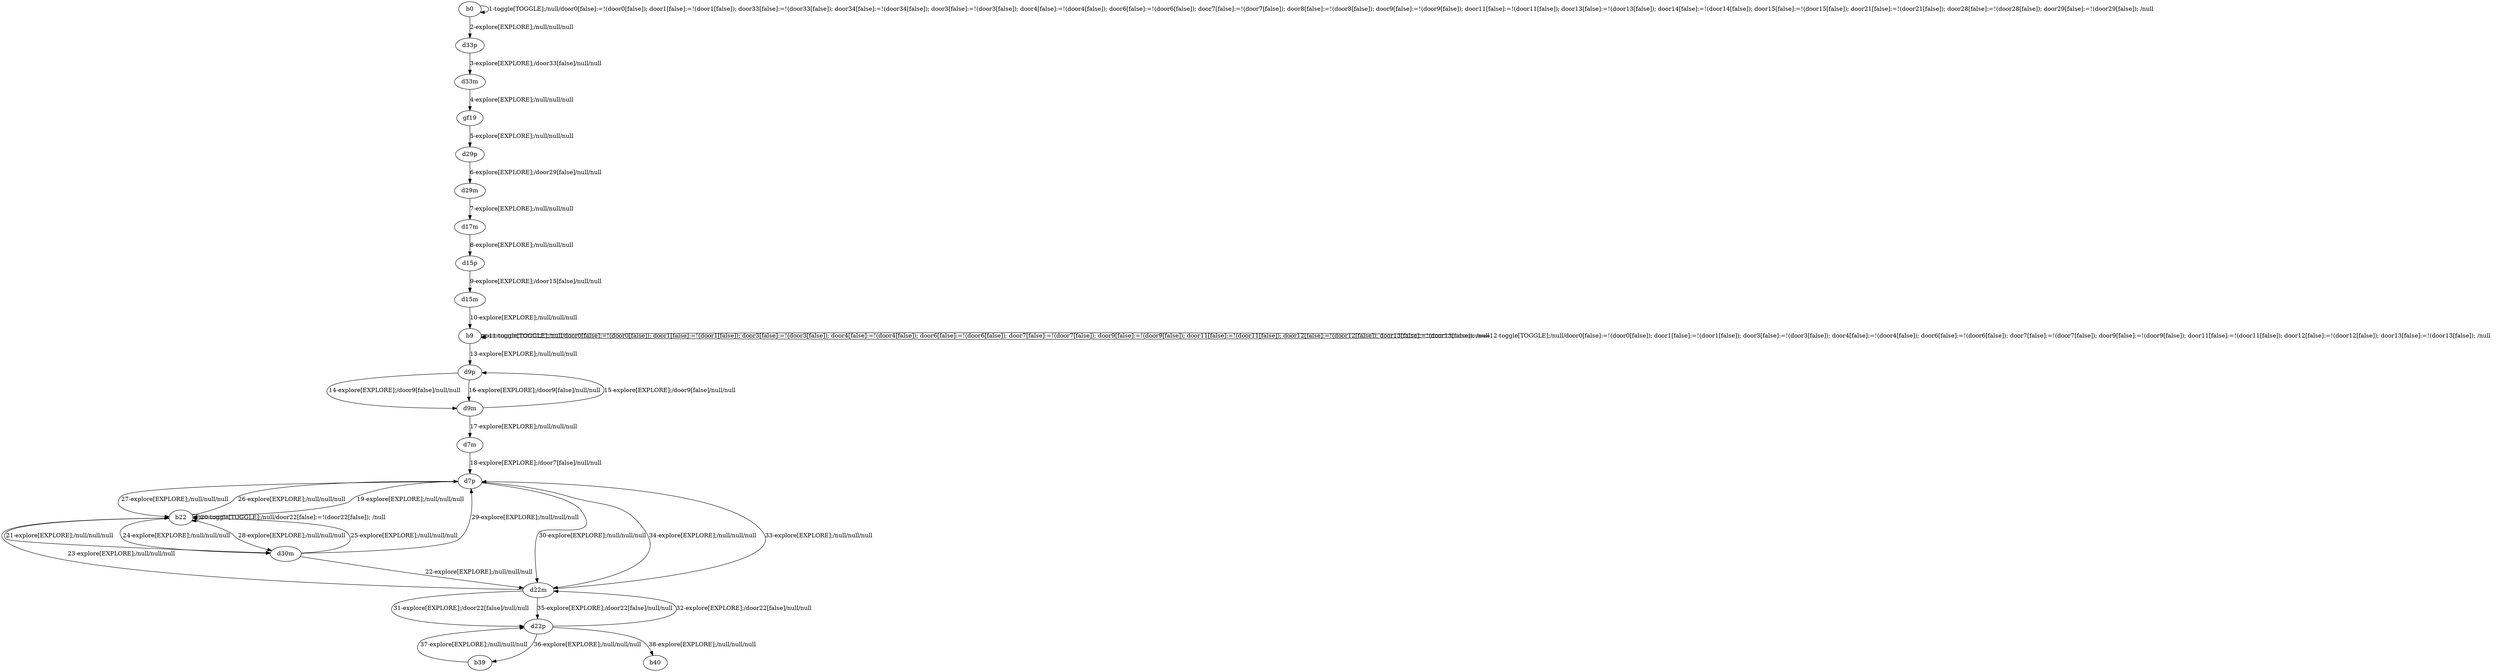 # Total number of goals covered by this test: 1
# d22p --> b40

digraph g {
"b0" -> "b0" [label = "1-toggle[TOGGLE];/null/door0[false]:=!(door0[false]); door1[false]:=!(door1[false]); door33[false]:=!(door33[false]); door34[false]:=!(door34[false]); door3[false]:=!(door3[false]); door4[false]:=!(door4[false]); door6[false]:=!(door6[false]); door7[false]:=!(door7[false]); door8[false]:=!(door8[false]); door9[false]:=!(door9[false]); door11[false]:=!(door11[false]); door13[false]:=!(door13[false]); door14[false]:=!(door14[false]); door15[false]:=!(door15[false]); door21[false]:=!(door21[false]); door28[false]:=!(door28[false]); door29[false]:=!(door29[false]); /null"];
"b0" -> "d33p" [label = "2-explore[EXPLORE];/null/null/null"];
"d33p" -> "d33m" [label = "3-explore[EXPLORE];/door33[false]/null/null"];
"d33m" -> "gf19" [label = "4-explore[EXPLORE];/null/null/null"];
"gf19" -> "d29p" [label = "5-explore[EXPLORE];/null/null/null"];
"d29p" -> "d29m" [label = "6-explore[EXPLORE];/door29[false]/null/null"];
"d29m" -> "d17m" [label = "7-explore[EXPLORE];/null/null/null"];
"d17m" -> "d15p" [label = "8-explore[EXPLORE];/null/null/null"];
"d15p" -> "d15m" [label = "9-explore[EXPLORE];/door15[false]/null/null"];
"d15m" -> "b9" [label = "10-explore[EXPLORE];/null/null/null"];
"b9" -> "b9" [label = "11-toggle[TOGGLE];/null/door0[false]:=!(door0[false]); door1[false]:=!(door1[false]); door3[false]:=!(door3[false]); door4[false]:=!(door4[false]); door6[false]:=!(door6[false]); door7[false]:=!(door7[false]); door9[false]:=!(door9[false]); door11[false]:=!(door11[false]); door12[false]:=!(door12[false]); door13[false]:=!(door13[false]); /null"];
"b9" -> "b9" [label = "12-toggle[TOGGLE];/null/door0[false]:=!(door0[false]); door1[false]:=!(door1[false]); door3[false]:=!(door3[false]); door4[false]:=!(door4[false]); door6[false]:=!(door6[false]); door7[false]:=!(door7[false]); door9[false]:=!(door9[false]); door11[false]:=!(door11[false]); door12[false]:=!(door12[false]); door13[false]:=!(door13[false]); /null"];
"b9" -> "d9p" [label = "13-explore[EXPLORE];/null/null/null"];
"d9p" -> "d9m" [label = "14-explore[EXPLORE];/door9[false]/null/null"];
"d9m" -> "d9p" [label = "15-explore[EXPLORE];/door9[false]/null/null"];
"d9p" -> "d9m" [label = "16-explore[EXPLORE];/door9[false]/null/null"];
"d9m" -> "d7m" [label = "17-explore[EXPLORE];/null/null/null"];
"d7m" -> "d7p" [label = "18-explore[EXPLORE];/door7[false]/null/null"];
"d7p" -> "b22" [label = "19-explore[EXPLORE];/null/null/null"];
"b22" -> "b22" [label = "20-toggle[TOGGLE];/null/door22[false]:=!(door22[false]); /null"];
"b22" -> "d30m" [label = "21-explore[EXPLORE];/null/null/null"];
"d30m" -> "d22m" [label = "22-explore[EXPLORE];/null/null/null"];
"d22m" -> "b22" [label = "23-explore[EXPLORE];/null/null/null"];
"b22" -> "d30m" [label = "24-explore[EXPLORE];/null/null/null"];
"d30m" -> "b22" [label = "25-explore[EXPLORE];/null/null/null"];
"b22" -> "d7p" [label = "26-explore[EXPLORE];/null/null/null"];
"d7p" -> "b22" [label = "27-explore[EXPLORE];/null/null/null"];
"b22" -> "d30m" [label = "28-explore[EXPLORE];/null/null/null"];
"d30m" -> "d7p" [label = "29-explore[EXPLORE];/null/null/null"];
"d7p" -> "d22m" [label = "30-explore[EXPLORE];/null/null/null"];
"d22m" -> "d22p" [label = "31-explore[EXPLORE];/door22[false]/null/null"];
"d22p" -> "d22m" [label = "32-explore[EXPLORE];/door22[false]/null/null"];
"d22m" -> "d7p" [label = "33-explore[EXPLORE];/null/null/null"];
"d7p" -> "d22m" [label = "34-explore[EXPLORE];/null/null/null"];
"d22m" -> "d22p" [label = "35-explore[EXPLORE];/door22[false]/null/null"];
"d22p" -> "b39" [label = "36-explore[EXPLORE];/null/null/null"];
"b39" -> "d22p" [label = "37-explore[EXPLORE];/null/null/null"];
"d22p" -> "b40" [label = "38-explore[EXPLORE];/null/null/null"];
}